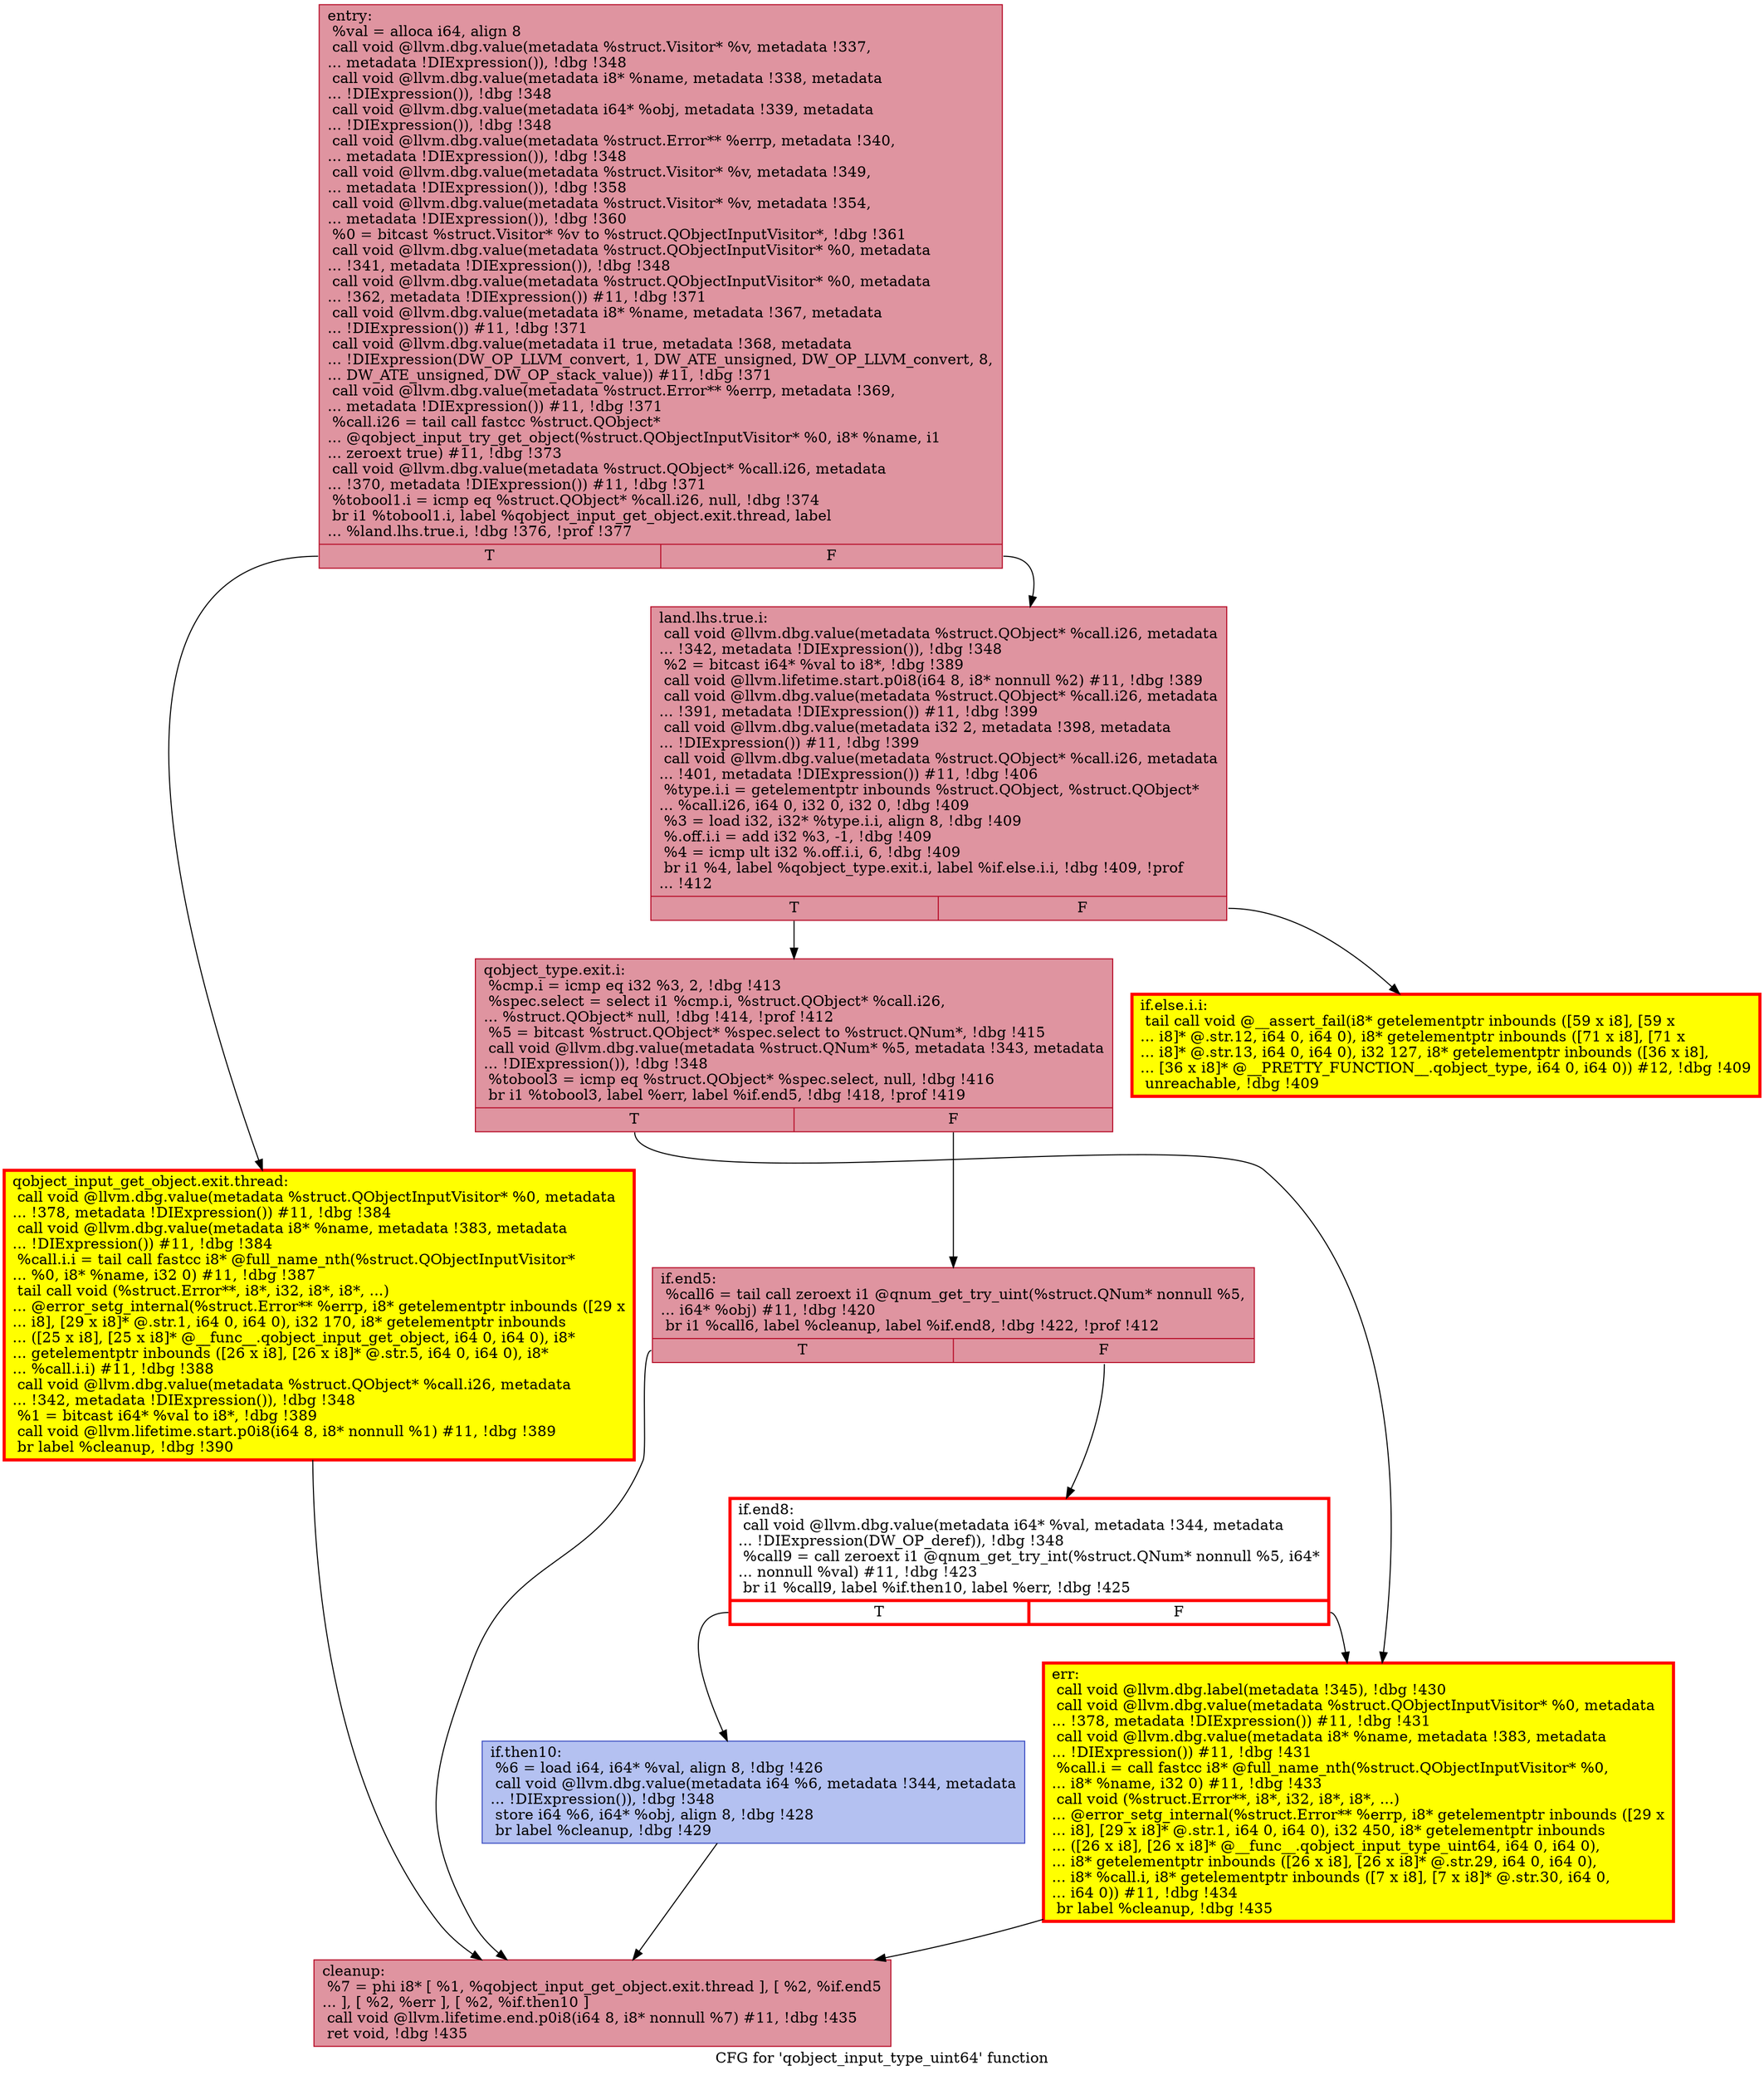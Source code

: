 digraph "CFG for 'qobject_input_type_uint64' function" {
	label="CFG for 'qobject_input_type_uint64' function";

	Node0x561c168723d0 [shape=record,color="#b70d28ff", style=filled, fillcolor="#b70d2870",label="{entry:\l  %val = alloca i64, align 8\l  call void @llvm.dbg.value(metadata %struct.Visitor* %v, metadata !337,\l... metadata !DIExpression()), !dbg !348\l  call void @llvm.dbg.value(metadata i8* %name, metadata !338, metadata\l... !DIExpression()), !dbg !348\l  call void @llvm.dbg.value(metadata i64* %obj, metadata !339, metadata\l... !DIExpression()), !dbg !348\l  call void @llvm.dbg.value(metadata %struct.Error** %errp, metadata !340,\l... metadata !DIExpression()), !dbg !348\l  call void @llvm.dbg.value(metadata %struct.Visitor* %v, metadata !349,\l... metadata !DIExpression()), !dbg !358\l  call void @llvm.dbg.value(metadata %struct.Visitor* %v, metadata !354,\l... metadata !DIExpression()), !dbg !360\l  %0 = bitcast %struct.Visitor* %v to %struct.QObjectInputVisitor*, !dbg !361\l  call void @llvm.dbg.value(metadata %struct.QObjectInputVisitor* %0, metadata\l... !341, metadata !DIExpression()), !dbg !348\l  call void @llvm.dbg.value(metadata %struct.QObjectInputVisitor* %0, metadata\l... !362, metadata !DIExpression()) #11, !dbg !371\l  call void @llvm.dbg.value(metadata i8* %name, metadata !367, metadata\l... !DIExpression()) #11, !dbg !371\l  call void @llvm.dbg.value(metadata i1 true, metadata !368, metadata\l... !DIExpression(DW_OP_LLVM_convert, 1, DW_ATE_unsigned, DW_OP_LLVM_convert, 8,\l... DW_ATE_unsigned, DW_OP_stack_value)) #11, !dbg !371\l  call void @llvm.dbg.value(metadata %struct.Error** %errp, metadata !369,\l... metadata !DIExpression()) #11, !dbg !371\l  %call.i26 = tail call fastcc %struct.QObject*\l... @qobject_input_try_get_object(%struct.QObjectInputVisitor* %0, i8* %name, i1\l... zeroext true) #11, !dbg !373\l  call void @llvm.dbg.value(metadata %struct.QObject* %call.i26, metadata\l... !370, metadata !DIExpression()) #11, !dbg !371\l  %tobool1.i = icmp eq %struct.QObject* %call.i26, null, !dbg !374\l  br i1 %tobool1.i, label %qobject_input_get_object.exit.thread, label\l... %land.lhs.true.i, !dbg !376, !prof !377\l|{<s0>T|<s1>F}}"];
	Node0x561c168723d0:s0 -> Node0x561c1680f4d0;
	Node0x561c168723d0:s1 -> Node0x561c16865550;
	Node0x561c1680f4d0 [shape=record,penwidth=3.0, style="filled", color="red", fillcolor="yellow",label="{qobject_input_get_object.exit.thread:             \l  call void @llvm.dbg.value(metadata %struct.QObjectInputVisitor* %0, metadata\l... !378, metadata !DIExpression()) #11, !dbg !384\l  call void @llvm.dbg.value(metadata i8* %name, metadata !383, metadata\l... !DIExpression()) #11, !dbg !384\l  %call.i.i = tail call fastcc i8* @full_name_nth(%struct.QObjectInputVisitor*\l... %0, i8* %name, i32 0) #11, !dbg !387\l  tail call void (%struct.Error**, i8*, i32, i8*, i8*, ...)\l... @error_setg_internal(%struct.Error** %errp, i8* getelementptr inbounds ([29 x\l... i8], [29 x i8]* @.str.1, i64 0, i64 0), i32 170, i8* getelementptr inbounds\l... ([25 x i8], [25 x i8]* @__func__.qobject_input_get_object, i64 0, i64 0), i8*\l... getelementptr inbounds ([26 x i8], [26 x i8]* @.str.5, i64 0, i64 0), i8*\l... %call.i.i) #11, !dbg !388\l  call void @llvm.dbg.value(metadata %struct.QObject* %call.i26, metadata\l... !342, metadata !DIExpression()), !dbg !348\l  %1 = bitcast i64* %val to i8*, !dbg !389\l  call void @llvm.lifetime.start.p0i8(i64 8, i8* nonnull %1) #11, !dbg !389\l  br label %cleanup, !dbg !390\l}"];
	Node0x561c1680f4d0 -> Node0x561c16876550;
	Node0x561c16865550 [shape=record,color="#b70d28ff", style=filled, fillcolor="#b70d2870",label="{land.lhs.true.i:                                  \l  call void @llvm.dbg.value(metadata %struct.QObject* %call.i26, metadata\l... !342, metadata !DIExpression()), !dbg !348\l  %2 = bitcast i64* %val to i8*, !dbg !389\l  call void @llvm.lifetime.start.p0i8(i64 8, i8* nonnull %2) #11, !dbg !389\l  call void @llvm.dbg.value(metadata %struct.QObject* %call.i26, metadata\l... !391, metadata !DIExpression()) #11, !dbg !399\l  call void @llvm.dbg.value(metadata i32 2, metadata !398, metadata\l... !DIExpression()) #11, !dbg !399\l  call void @llvm.dbg.value(metadata %struct.QObject* %call.i26, metadata\l... !401, metadata !DIExpression()) #11, !dbg !406\l  %type.i.i = getelementptr inbounds %struct.QObject, %struct.QObject*\l... %call.i26, i64 0, i32 0, i32 0, !dbg !409\l  %3 = load i32, i32* %type.i.i, align 8, !dbg !409\l  %.off.i.i = add i32 %3, -1, !dbg !409\l  %4 = icmp ult i32 %.off.i.i, 6, !dbg !409\l  br i1 %4, label %qobject_type.exit.i, label %if.else.i.i, !dbg !409, !prof\l... !412\l|{<s0>T|<s1>F}}"];
	Node0x561c16865550:s0 -> Node0x561c167f2800;
	Node0x561c16865550:s1 -> Node0x561c1683d6c0;
	Node0x561c1683d6c0 [shape=record,penwidth=3.0, style="filled", color="red", fillcolor="yellow",label="{if.else.i.i:                                      \l  tail call void @__assert_fail(i8* getelementptr inbounds ([59 x i8], [59 x\l... i8]* @.str.12, i64 0, i64 0), i8* getelementptr inbounds ([71 x i8], [71 x\l... i8]* @.str.13, i64 0, i64 0), i32 127, i8* getelementptr inbounds ([36 x i8],\l... [36 x i8]* @__PRETTY_FUNCTION__.qobject_type, i64 0, i64 0)) #12, !dbg !409\l  unreachable, !dbg !409\l}"];
	Node0x561c167f2800 [shape=record,color="#b70d28ff", style=filled, fillcolor="#b70d2870",label="{qobject_type.exit.i:                              \l  %cmp.i = icmp eq i32 %3, 2, !dbg !413\l  %spec.select = select i1 %cmp.i, %struct.QObject* %call.i26,\l... %struct.QObject* null, !dbg !414, !prof !412\l  %5 = bitcast %struct.QObject* %spec.select to %struct.QNum*, !dbg !415\l  call void @llvm.dbg.value(metadata %struct.QNum* %5, metadata !343, metadata\l... !DIExpression()), !dbg !348\l  %tobool3 = icmp eq %struct.QObject* %spec.select, null, !dbg !416\l  br i1 %tobool3, label %err, label %if.end5, !dbg !418, !prof !419\l|{<s0>T|<s1>F}}"];
	Node0x561c167f2800:s0 -> Node0x561c16877810;
	Node0x561c167f2800:s1 -> Node0x561c16876cc0;
	Node0x561c16876cc0 [shape=record,color="#b70d28ff", style=filled, fillcolor="#b70d2870",label="{if.end5:                                          \l  %call6 = tail call zeroext i1 @qnum_get_try_uint(%struct.QNum* nonnull %5,\l... i64* %obj) #11, !dbg !420\l  br i1 %call6, label %cleanup, label %if.end8, !dbg !422, !prof !412\l|{<s0>T|<s1>F}}"];
	Node0x561c16876cc0:s0 -> Node0x561c16876550;
	Node0x561c16876cc0:s1 -> Node0x561c16877a70;
	Node0x561c16877a70 [shape=record,penwidth=3.0, color="red",label="{if.end8:                                          \l  call void @llvm.dbg.value(metadata i64* %val, metadata !344, metadata\l... !DIExpression(DW_OP_deref)), !dbg !348\l  %call9 = call zeroext i1 @qnum_get_try_int(%struct.QNum* nonnull %5, i64*\l... nonnull %val) #11, !dbg !423\l  br i1 %call9, label %if.then10, label %err, !dbg !425\l|{<s0>T|<s1>F}}"];
	Node0x561c16877a70:s0 -> Node0x561c16878a80;
	Node0x561c16877a70:s1 -> Node0x561c16877810;
	Node0x561c16878a80 [shape=record,color="#3d50c3ff", style=filled, fillcolor="#5572df70",label="{if.then10:                                        \l  %6 = load i64, i64* %val, align 8, !dbg !426\l  call void @llvm.dbg.value(metadata i64 %6, metadata !344, metadata\l... !DIExpression()), !dbg !348\l  store i64 %6, i64* %obj, align 8, !dbg !428\l  br label %cleanup, !dbg !429\l}"];
	Node0x561c16878a80 -> Node0x561c16876550;
	Node0x561c16877810 [shape=record,penwidth=3.0, style="filled", color="red", fillcolor="yellow",label="{err:                                              \l  call void @llvm.dbg.label(metadata !345), !dbg !430\l  call void @llvm.dbg.value(metadata %struct.QObjectInputVisitor* %0, metadata\l... !378, metadata !DIExpression()) #11, !dbg !431\l  call void @llvm.dbg.value(metadata i8* %name, metadata !383, metadata\l... !DIExpression()) #11, !dbg !431\l  %call.i = call fastcc i8* @full_name_nth(%struct.QObjectInputVisitor* %0,\l... i8* %name, i32 0) #11, !dbg !433\l  call void (%struct.Error**, i8*, i32, i8*, i8*, ...)\l... @error_setg_internal(%struct.Error** %errp, i8* getelementptr inbounds ([29 x\l... i8], [29 x i8]* @.str.1, i64 0, i64 0), i32 450, i8* getelementptr inbounds\l... ([26 x i8], [26 x i8]* @__func__.qobject_input_type_uint64, i64 0, i64 0),\l... i8* getelementptr inbounds ([26 x i8], [26 x i8]* @.str.29, i64 0, i64 0),\l... i8* %call.i, i8* getelementptr inbounds ([7 x i8], [7 x i8]* @.str.30, i64 0,\l... i64 0)) #11, !dbg !434\l  br label %cleanup, !dbg !435\l}"];
	Node0x561c16877810 -> Node0x561c16876550;
	Node0x561c16876550 [shape=record,color="#b70d28ff", style=filled, fillcolor="#b70d2870",label="{cleanup:                                          \l  %7 = phi i8* [ %1, %qobject_input_get_object.exit.thread ], [ %2, %if.end5\l... ], [ %2, %err ], [ %2, %if.then10 ]\l  call void @llvm.lifetime.end.p0i8(i64 8, i8* nonnull %7) #11, !dbg !435\l  ret void, !dbg !435\l}"];
}
